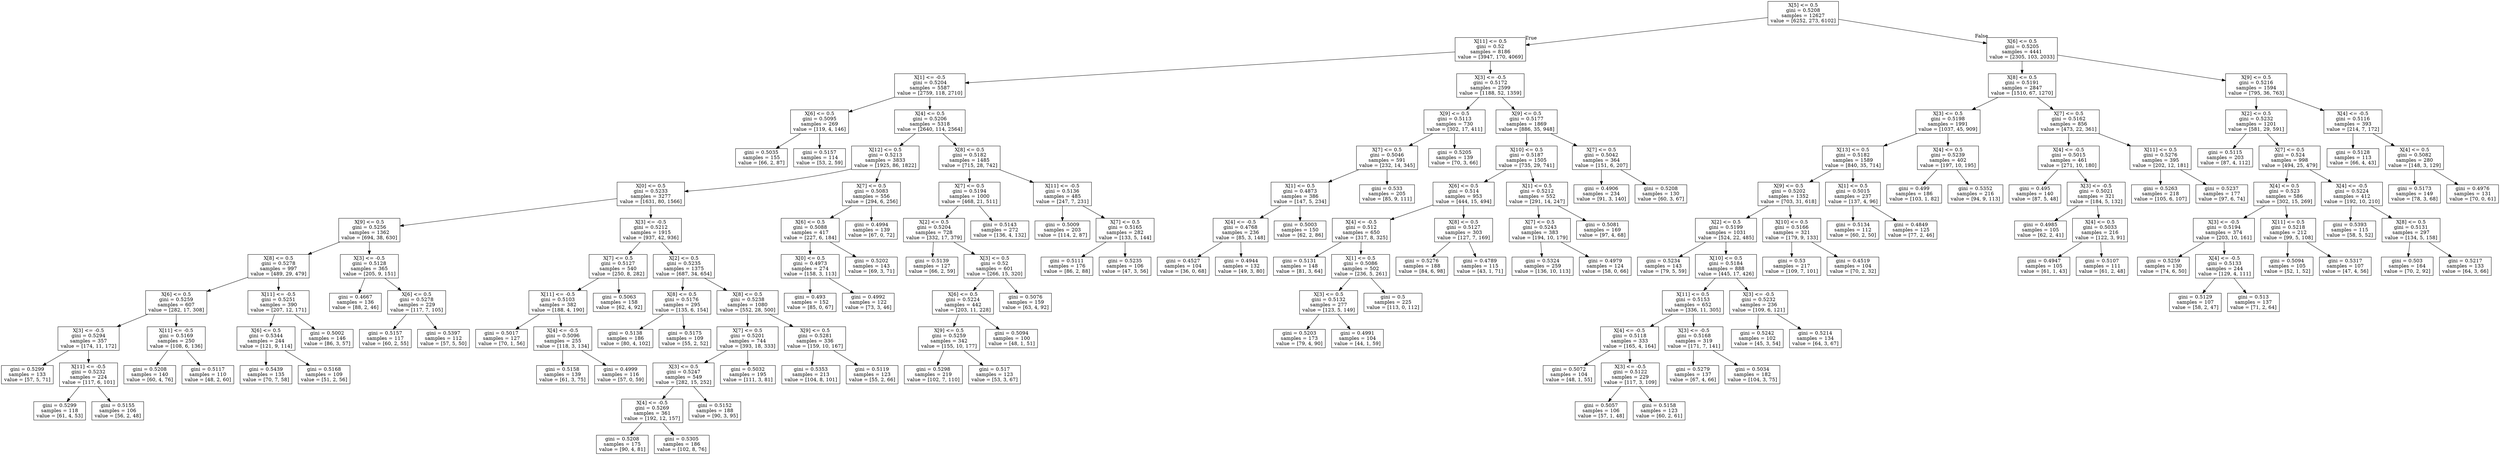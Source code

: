 digraph Tree {
node [shape=box] ;
0 [label="X[5] <= 0.5\ngini = 0.5208\nsamples = 12627\nvalue = [6252, 273, 6102]"] ;
1 [label="X[11] <= 0.5\ngini = 0.52\nsamples = 8186\nvalue = [3947, 170, 4069]"] ;
0 -> 1 [labeldistance=2.5, labelangle=45, headlabel="True"] ;
2 [label="X[1] <= -0.5\ngini = 0.5204\nsamples = 5587\nvalue = [2759, 118, 2710]"] ;
1 -> 2 ;
3 [label="X[6] <= 0.5\ngini = 0.5095\nsamples = 269\nvalue = [119, 4, 146]"] ;
2 -> 3 ;
4 [label="gini = 0.5035\nsamples = 155\nvalue = [66, 2, 87]"] ;
3 -> 4 ;
5 [label="gini = 0.5157\nsamples = 114\nvalue = [53, 2, 59]"] ;
3 -> 5 ;
6 [label="X[4] <= 0.5\ngini = 0.5206\nsamples = 5318\nvalue = [2640, 114, 2564]"] ;
2 -> 6 ;
7 [label="X[12] <= 0.5\ngini = 0.5213\nsamples = 3833\nvalue = [1925, 86, 1822]"] ;
6 -> 7 ;
8 [label="X[0] <= 0.5\ngini = 0.5233\nsamples = 3277\nvalue = [1631, 80, 1566]"] ;
7 -> 8 ;
9 [label="X[9] <= 0.5\ngini = 0.5256\nsamples = 1362\nvalue = [694, 38, 630]"] ;
8 -> 9 ;
10 [label="X[8] <= 0.5\ngini = 0.5278\nsamples = 997\nvalue = [489, 29, 479]"] ;
9 -> 10 ;
11 [label="X[6] <= 0.5\ngini = 0.5259\nsamples = 607\nvalue = [282, 17, 308]"] ;
10 -> 11 ;
12 [label="X[3] <= -0.5\ngini = 0.5294\nsamples = 357\nvalue = [174, 11, 172]"] ;
11 -> 12 ;
13 [label="gini = 0.5299\nsamples = 133\nvalue = [57, 5, 71]"] ;
12 -> 13 ;
14 [label="X[11] <= -0.5\ngini = 0.5232\nsamples = 224\nvalue = [117, 6, 101]"] ;
12 -> 14 ;
15 [label="gini = 0.5299\nsamples = 118\nvalue = [61, 4, 53]"] ;
14 -> 15 ;
16 [label="gini = 0.5155\nsamples = 106\nvalue = [56, 2, 48]"] ;
14 -> 16 ;
17 [label="X[11] <= -0.5\ngini = 0.5169\nsamples = 250\nvalue = [108, 6, 136]"] ;
11 -> 17 ;
18 [label="gini = 0.5208\nsamples = 140\nvalue = [60, 4, 76]"] ;
17 -> 18 ;
19 [label="gini = 0.5117\nsamples = 110\nvalue = [48, 2, 60]"] ;
17 -> 19 ;
20 [label="X[11] <= -0.5\ngini = 0.5251\nsamples = 390\nvalue = [207, 12, 171]"] ;
10 -> 20 ;
21 [label="X[6] <= 0.5\ngini = 0.5344\nsamples = 244\nvalue = [121, 9, 114]"] ;
20 -> 21 ;
22 [label="gini = 0.5439\nsamples = 135\nvalue = [70, 7, 58]"] ;
21 -> 22 ;
23 [label="gini = 0.5168\nsamples = 109\nvalue = [51, 2, 56]"] ;
21 -> 23 ;
24 [label="gini = 0.5002\nsamples = 146\nvalue = [86, 3, 57]"] ;
20 -> 24 ;
25 [label="X[3] <= -0.5\ngini = 0.5128\nsamples = 365\nvalue = [205, 9, 151]"] ;
9 -> 25 ;
26 [label="gini = 0.4667\nsamples = 136\nvalue = [88, 2, 46]"] ;
25 -> 26 ;
27 [label="X[6] <= 0.5\ngini = 0.5278\nsamples = 229\nvalue = [117, 7, 105]"] ;
25 -> 27 ;
28 [label="gini = 0.5157\nsamples = 117\nvalue = [60, 2, 55]"] ;
27 -> 28 ;
29 [label="gini = 0.5397\nsamples = 112\nvalue = [57, 5, 50]"] ;
27 -> 29 ;
30 [label="X[3] <= -0.5\ngini = 0.5212\nsamples = 1915\nvalue = [937, 42, 936]"] ;
8 -> 30 ;
31 [label="X[7] <= 0.5\ngini = 0.5127\nsamples = 540\nvalue = [250, 8, 282]"] ;
30 -> 31 ;
32 [label="X[11] <= -0.5\ngini = 0.5103\nsamples = 382\nvalue = [188, 4, 190]"] ;
31 -> 32 ;
33 [label="gini = 0.5017\nsamples = 127\nvalue = [70, 1, 56]"] ;
32 -> 33 ;
34 [label="X[4] <= -0.5\ngini = 0.5096\nsamples = 255\nvalue = [118, 3, 134]"] ;
32 -> 34 ;
35 [label="gini = 0.5158\nsamples = 139\nvalue = [61, 3, 75]"] ;
34 -> 35 ;
36 [label="gini = 0.4999\nsamples = 116\nvalue = [57, 0, 59]"] ;
34 -> 36 ;
37 [label="gini = 0.5063\nsamples = 158\nvalue = [62, 4, 92]"] ;
31 -> 37 ;
38 [label="X[2] <= 0.5\ngini = 0.5235\nsamples = 1375\nvalue = [687, 34, 654]"] ;
30 -> 38 ;
39 [label="X[8] <= 0.5\ngini = 0.5176\nsamples = 295\nvalue = [135, 6, 154]"] ;
38 -> 39 ;
40 [label="gini = 0.5138\nsamples = 186\nvalue = [80, 4, 102]"] ;
39 -> 40 ;
41 [label="gini = 0.5175\nsamples = 109\nvalue = [55, 2, 52]"] ;
39 -> 41 ;
42 [label="X[8] <= 0.5\ngini = 0.5238\nsamples = 1080\nvalue = [552, 28, 500]"] ;
38 -> 42 ;
43 [label="X[7] <= 0.5\ngini = 0.5201\nsamples = 744\nvalue = [393, 18, 333]"] ;
42 -> 43 ;
44 [label="X[3] <= 0.5\ngini = 0.5247\nsamples = 549\nvalue = [282, 15, 252]"] ;
43 -> 44 ;
45 [label="X[4] <= -0.5\ngini = 0.5269\nsamples = 361\nvalue = [192, 12, 157]"] ;
44 -> 45 ;
46 [label="gini = 0.5208\nsamples = 175\nvalue = [90, 4, 81]"] ;
45 -> 46 ;
47 [label="gini = 0.5305\nsamples = 186\nvalue = [102, 8, 76]"] ;
45 -> 47 ;
48 [label="gini = 0.5152\nsamples = 188\nvalue = [90, 3, 95]"] ;
44 -> 48 ;
49 [label="gini = 0.5032\nsamples = 195\nvalue = [111, 3, 81]"] ;
43 -> 49 ;
50 [label="X[9] <= 0.5\ngini = 0.5281\nsamples = 336\nvalue = [159, 10, 167]"] ;
42 -> 50 ;
51 [label="gini = 0.5353\nsamples = 213\nvalue = [104, 8, 101]"] ;
50 -> 51 ;
52 [label="gini = 0.5119\nsamples = 123\nvalue = [55, 2, 66]"] ;
50 -> 52 ;
53 [label="X[7] <= 0.5\ngini = 0.5083\nsamples = 556\nvalue = [294, 6, 256]"] ;
7 -> 53 ;
54 [label="X[6] <= 0.5\ngini = 0.5088\nsamples = 417\nvalue = [227, 6, 184]"] ;
53 -> 54 ;
55 [label="X[0] <= 0.5\ngini = 0.4973\nsamples = 274\nvalue = [158, 3, 113]"] ;
54 -> 55 ;
56 [label="gini = 0.493\nsamples = 152\nvalue = [85, 0, 67]"] ;
55 -> 56 ;
57 [label="gini = 0.4992\nsamples = 122\nvalue = [73, 3, 46]"] ;
55 -> 57 ;
58 [label="gini = 0.5202\nsamples = 143\nvalue = [69, 3, 71]"] ;
54 -> 58 ;
59 [label="gini = 0.4994\nsamples = 139\nvalue = [67, 0, 72]"] ;
53 -> 59 ;
60 [label="X[8] <= 0.5\ngini = 0.5182\nsamples = 1485\nvalue = [715, 28, 742]"] ;
6 -> 60 ;
61 [label="X[7] <= 0.5\ngini = 0.5194\nsamples = 1000\nvalue = [468, 21, 511]"] ;
60 -> 61 ;
62 [label="X[2] <= 0.5\ngini = 0.5204\nsamples = 728\nvalue = [332, 17, 379]"] ;
61 -> 62 ;
63 [label="gini = 0.5139\nsamples = 127\nvalue = [66, 2, 59]"] ;
62 -> 63 ;
64 [label="X[3] <= 0.5\ngini = 0.52\nsamples = 601\nvalue = [266, 15, 320]"] ;
62 -> 64 ;
65 [label="X[6] <= 0.5\ngini = 0.5224\nsamples = 442\nvalue = [203, 11, 228]"] ;
64 -> 65 ;
66 [label="X[9] <= 0.5\ngini = 0.5259\nsamples = 342\nvalue = [155, 10, 177]"] ;
65 -> 66 ;
67 [label="gini = 0.5298\nsamples = 219\nvalue = [102, 7, 110]"] ;
66 -> 67 ;
68 [label="gini = 0.517\nsamples = 123\nvalue = [53, 3, 67]"] ;
66 -> 68 ;
69 [label="gini = 0.5094\nsamples = 100\nvalue = [48, 1, 51]"] ;
65 -> 69 ;
70 [label="gini = 0.5076\nsamples = 159\nvalue = [63, 4, 92]"] ;
64 -> 70 ;
71 [label="gini = 0.5143\nsamples = 272\nvalue = [136, 4, 132]"] ;
61 -> 71 ;
72 [label="X[11] <= -0.5\ngini = 0.5136\nsamples = 485\nvalue = [247, 7, 231]"] ;
60 -> 72 ;
73 [label="gini = 0.5009\nsamples = 203\nvalue = [114, 2, 87]"] ;
72 -> 73 ;
74 [label="X[7] <= 0.5\ngini = 0.5165\nsamples = 282\nvalue = [133, 5, 144]"] ;
72 -> 74 ;
75 [label="gini = 0.5111\nsamples = 176\nvalue = [86, 2, 88]"] ;
74 -> 75 ;
76 [label="gini = 0.5235\nsamples = 106\nvalue = [47, 3, 56]"] ;
74 -> 76 ;
77 [label="X[3] <= -0.5\ngini = 0.5172\nsamples = 2599\nvalue = [1188, 52, 1359]"] ;
1 -> 77 ;
78 [label="X[9] <= 0.5\ngini = 0.5113\nsamples = 730\nvalue = [302, 17, 411]"] ;
77 -> 78 ;
79 [label="X[7] <= 0.5\ngini = 0.5046\nsamples = 591\nvalue = [232, 14, 345]"] ;
78 -> 79 ;
80 [label="X[1] <= 0.5\ngini = 0.4873\nsamples = 386\nvalue = [147, 5, 234]"] ;
79 -> 80 ;
81 [label="X[4] <= -0.5\ngini = 0.4768\nsamples = 236\nvalue = [85, 3, 148]"] ;
80 -> 81 ;
82 [label="gini = 0.4527\nsamples = 104\nvalue = [36, 0, 68]"] ;
81 -> 82 ;
83 [label="gini = 0.4944\nsamples = 132\nvalue = [49, 3, 80]"] ;
81 -> 83 ;
84 [label="gini = 0.5003\nsamples = 150\nvalue = [62, 2, 86]"] ;
80 -> 84 ;
85 [label="gini = 0.533\nsamples = 205\nvalue = [85, 9, 111]"] ;
79 -> 85 ;
86 [label="gini = 0.5205\nsamples = 139\nvalue = [70, 3, 66]"] ;
78 -> 86 ;
87 [label="X[9] <= 0.5\ngini = 0.5177\nsamples = 1869\nvalue = [886, 35, 948]"] ;
77 -> 87 ;
88 [label="X[10] <= 0.5\ngini = 0.5187\nsamples = 1505\nvalue = [735, 29, 741]"] ;
87 -> 88 ;
89 [label="X[6] <= 0.5\ngini = 0.514\nsamples = 953\nvalue = [444, 15, 494]"] ;
88 -> 89 ;
90 [label="X[4] <= -0.5\ngini = 0.512\nsamples = 650\nvalue = [317, 8, 325]"] ;
89 -> 90 ;
91 [label="gini = 0.5131\nsamples = 148\nvalue = [81, 3, 64]"] ;
90 -> 91 ;
92 [label="X[1] <= 0.5\ngini = 0.5086\nsamples = 502\nvalue = [236, 5, 261]"] ;
90 -> 92 ;
93 [label="X[3] <= 0.5\ngini = 0.5132\nsamples = 277\nvalue = [123, 5, 149]"] ;
92 -> 93 ;
94 [label="gini = 0.5203\nsamples = 173\nvalue = [79, 4, 90]"] ;
93 -> 94 ;
95 [label="gini = 0.4991\nsamples = 104\nvalue = [44, 1, 59]"] ;
93 -> 95 ;
96 [label="gini = 0.5\nsamples = 225\nvalue = [113, 0, 112]"] ;
92 -> 96 ;
97 [label="X[8] <= 0.5\ngini = 0.5127\nsamples = 303\nvalue = [127, 7, 169]"] ;
89 -> 97 ;
98 [label="gini = 0.5276\nsamples = 188\nvalue = [84, 6, 98]"] ;
97 -> 98 ;
99 [label="gini = 0.4789\nsamples = 115\nvalue = [43, 1, 71]"] ;
97 -> 99 ;
100 [label="X[1] <= 0.5\ngini = 0.5212\nsamples = 552\nvalue = [291, 14, 247]"] ;
88 -> 100 ;
101 [label="X[7] <= 0.5\ngini = 0.5243\nsamples = 383\nvalue = [194, 10, 179]"] ;
100 -> 101 ;
102 [label="gini = 0.5324\nsamples = 259\nvalue = [136, 10, 113]"] ;
101 -> 102 ;
103 [label="gini = 0.4979\nsamples = 124\nvalue = [58, 0, 66]"] ;
101 -> 103 ;
104 [label="gini = 0.5081\nsamples = 169\nvalue = [97, 4, 68]"] ;
100 -> 104 ;
105 [label="X[7] <= 0.5\ngini = 0.5042\nsamples = 364\nvalue = [151, 6, 207]"] ;
87 -> 105 ;
106 [label="gini = 0.4906\nsamples = 234\nvalue = [91, 3, 140]"] ;
105 -> 106 ;
107 [label="gini = 0.5208\nsamples = 130\nvalue = [60, 3, 67]"] ;
105 -> 107 ;
108 [label="X[6] <= 0.5\ngini = 0.5205\nsamples = 4441\nvalue = [2305, 103, 2033]"] ;
0 -> 108 [labeldistance=2.5, labelangle=-45, headlabel="False"] ;
109 [label="X[8] <= 0.5\ngini = 0.5191\nsamples = 2847\nvalue = [1510, 67, 1270]"] ;
108 -> 109 ;
110 [label="X[3] <= 0.5\ngini = 0.5198\nsamples = 1991\nvalue = [1037, 45, 909]"] ;
109 -> 110 ;
111 [label="X[13] <= 0.5\ngini = 0.5182\nsamples = 1589\nvalue = [840, 35, 714]"] ;
110 -> 111 ;
112 [label="X[9] <= 0.5\ngini = 0.5202\nsamples = 1352\nvalue = [703, 31, 618]"] ;
111 -> 112 ;
113 [label="X[2] <= 0.5\ngini = 0.5199\nsamples = 1031\nvalue = [524, 22, 485]"] ;
112 -> 113 ;
114 [label="gini = 0.5234\nsamples = 143\nvalue = [79, 5, 59]"] ;
113 -> 114 ;
115 [label="X[10] <= 0.5\ngini = 0.5184\nsamples = 888\nvalue = [445, 17, 426]"] ;
113 -> 115 ;
116 [label="X[11] <= 0.5\ngini = 0.5153\nsamples = 652\nvalue = [336, 11, 305]"] ;
115 -> 116 ;
117 [label="X[4] <= -0.5\ngini = 0.5118\nsamples = 333\nvalue = [165, 4, 164]"] ;
116 -> 117 ;
118 [label="gini = 0.5072\nsamples = 104\nvalue = [48, 1, 55]"] ;
117 -> 118 ;
119 [label="X[3] <= -0.5\ngini = 0.5122\nsamples = 229\nvalue = [117, 3, 109]"] ;
117 -> 119 ;
120 [label="gini = 0.5057\nsamples = 106\nvalue = [57, 1, 48]"] ;
119 -> 120 ;
121 [label="gini = 0.5158\nsamples = 123\nvalue = [60, 2, 61]"] ;
119 -> 121 ;
122 [label="X[3] <= -0.5\ngini = 0.5168\nsamples = 319\nvalue = [171, 7, 141]"] ;
116 -> 122 ;
123 [label="gini = 0.5279\nsamples = 137\nvalue = [67, 4, 66]"] ;
122 -> 123 ;
124 [label="gini = 0.5034\nsamples = 182\nvalue = [104, 3, 75]"] ;
122 -> 124 ;
125 [label="X[3] <= -0.5\ngini = 0.5232\nsamples = 236\nvalue = [109, 6, 121]"] ;
115 -> 125 ;
126 [label="gini = 0.5242\nsamples = 102\nvalue = [45, 3, 54]"] ;
125 -> 126 ;
127 [label="gini = 0.5214\nsamples = 134\nvalue = [64, 3, 67]"] ;
125 -> 127 ;
128 [label="X[10] <= 0.5\ngini = 0.5166\nsamples = 321\nvalue = [179, 9, 133]"] ;
112 -> 128 ;
129 [label="gini = 0.53\nsamples = 217\nvalue = [109, 7, 101]"] ;
128 -> 129 ;
130 [label="gini = 0.4519\nsamples = 104\nvalue = [70, 2, 32]"] ;
128 -> 130 ;
131 [label="X[1] <= 0.5\ngini = 0.5015\nsamples = 237\nvalue = [137, 4, 96]"] ;
111 -> 131 ;
132 [label="gini = 0.5134\nsamples = 112\nvalue = [60, 2, 50]"] ;
131 -> 132 ;
133 [label="gini = 0.4849\nsamples = 125\nvalue = [77, 2, 46]"] ;
131 -> 133 ;
134 [label="X[4] <= 0.5\ngini = 0.5239\nsamples = 402\nvalue = [197, 10, 195]"] ;
110 -> 134 ;
135 [label="gini = 0.499\nsamples = 186\nvalue = [103, 1, 82]"] ;
134 -> 135 ;
136 [label="gini = 0.5352\nsamples = 216\nvalue = [94, 9, 113]"] ;
134 -> 136 ;
137 [label="X[7] <= 0.5\ngini = 0.5162\nsamples = 856\nvalue = [473, 22, 361]"] ;
109 -> 137 ;
138 [label="X[4] <= -0.5\ngini = 0.5015\nsamples = 461\nvalue = [271, 10, 180]"] ;
137 -> 138 ;
139 [label="gini = 0.495\nsamples = 140\nvalue = [87, 5, 48]"] ;
138 -> 139 ;
140 [label="X[3] <= -0.5\ngini = 0.5021\nsamples = 321\nvalue = [184, 5, 132]"] ;
138 -> 140 ;
141 [label="gini = 0.4985\nsamples = 105\nvalue = [62, 2, 41]"] ;
140 -> 141 ;
142 [label="X[4] <= 0.5\ngini = 0.5033\nsamples = 216\nvalue = [122, 3, 91]"] ;
140 -> 142 ;
143 [label="gini = 0.4947\nsamples = 105\nvalue = [61, 1, 43]"] ;
142 -> 143 ;
144 [label="gini = 0.5107\nsamples = 111\nvalue = [61, 2, 48]"] ;
142 -> 144 ;
145 [label="X[11] <= 0.5\ngini = 0.5276\nsamples = 395\nvalue = [202, 12, 181]"] ;
137 -> 145 ;
146 [label="gini = 0.5263\nsamples = 218\nvalue = [105, 6, 107]"] ;
145 -> 146 ;
147 [label="gini = 0.5237\nsamples = 177\nvalue = [97, 6, 74]"] ;
145 -> 147 ;
148 [label="X[9] <= 0.5\ngini = 0.5216\nsamples = 1594\nvalue = [795, 36, 763]"] ;
108 -> 148 ;
149 [label="X[2] <= 0.5\ngini = 0.5232\nsamples = 1201\nvalue = [581, 29, 591]"] ;
148 -> 149 ;
150 [label="gini = 0.5115\nsamples = 203\nvalue = [87, 4, 112]"] ;
149 -> 150 ;
151 [label="X[7] <= 0.5\ngini = 0.524\nsamples = 998\nvalue = [494, 25, 479]"] ;
149 -> 151 ;
152 [label="X[4] <= 0.5\ngini = 0.523\nsamples = 586\nvalue = [302, 15, 269]"] ;
151 -> 152 ;
153 [label="X[3] <= -0.5\ngini = 0.5194\nsamples = 374\nvalue = [203, 10, 161]"] ;
152 -> 153 ;
154 [label="gini = 0.5259\nsamples = 130\nvalue = [74, 6, 50]"] ;
153 -> 154 ;
155 [label="X[4] <= -0.5\ngini = 0.5133\nsamples = 244\nvalue = [129, 4, 111]"] ;
153 -> 155 ;
156 [label="gini = 0.5129\nsamples = 107\nvalue = [58, 2, 47]"] ;
155 -> 156 ;
157 [label="gini = 0.513\nsamples = 137\nvalue = [71, 2, 64]"] ;
155 -> 157 ;
158 [label="X[11] <= 0.5\ngini = 0.5218\nsamples = 212\nvalue = [99, 5, 108]"] ;
152 -> 158 ;
159 [label="gini = 0.5094\nsamples = 105\nvalue = [52, 1, 52]"] ;
158 -> 159 ;
160 [label="gini = 0.5317\nsamples = 107\nvalue = [47, 4, 56]"] ;
158 -> 160 ;
161 [label="X[4] <= -0.5\ngini = 0.5224\nsamples = 412\nvalue = [192, 10, 210]"] ;
151 -> 161 ;
162 [label="gini = 0.5393\nsamples = 115\nvalue = [58, 5, 52]"] ;
161 -> 162 ;
163 [label="X[8] <= 0.5\ngini = 0.5131\nsamples = 297\nvalue = [134, 5, 158]"] ;
161 -> 163 ;
164 [label="gini = 0.503\nsamples = 164\nvalue = [70, 2, 92]"] ;
163 -> 164 ;
165 [label="gini = 0.5217\nsamples = 133\nvalue = [64, 3, 66]"] ;
163 -> 165 ;
166 [label="X[4] <= -0.5\ngini = 0.5116\nsamples = 393\nvalue = [214, 7, 172]"] ;
148 -> 166 ;
167 [label="gini = 0.5128\nsamples = 113\nvalue = [66, 4, 43]"] ;
166 -> 167 ;
168 [label="X[4] <= 0.5\ngini = 0.5082\nsamples = 280\nvalue = [148, 3, 129]"] ;
166 -> 168 ;
169 [label="gini = 0.5173\nsamples = 149\nvalue = [78, 3, 68]"] ;
168 -> 169 ;
170 [label="gini = 0.4976\nsamples = 131\nvalue = [70, 0, 61]"] ;
168 -> 170 ;
}